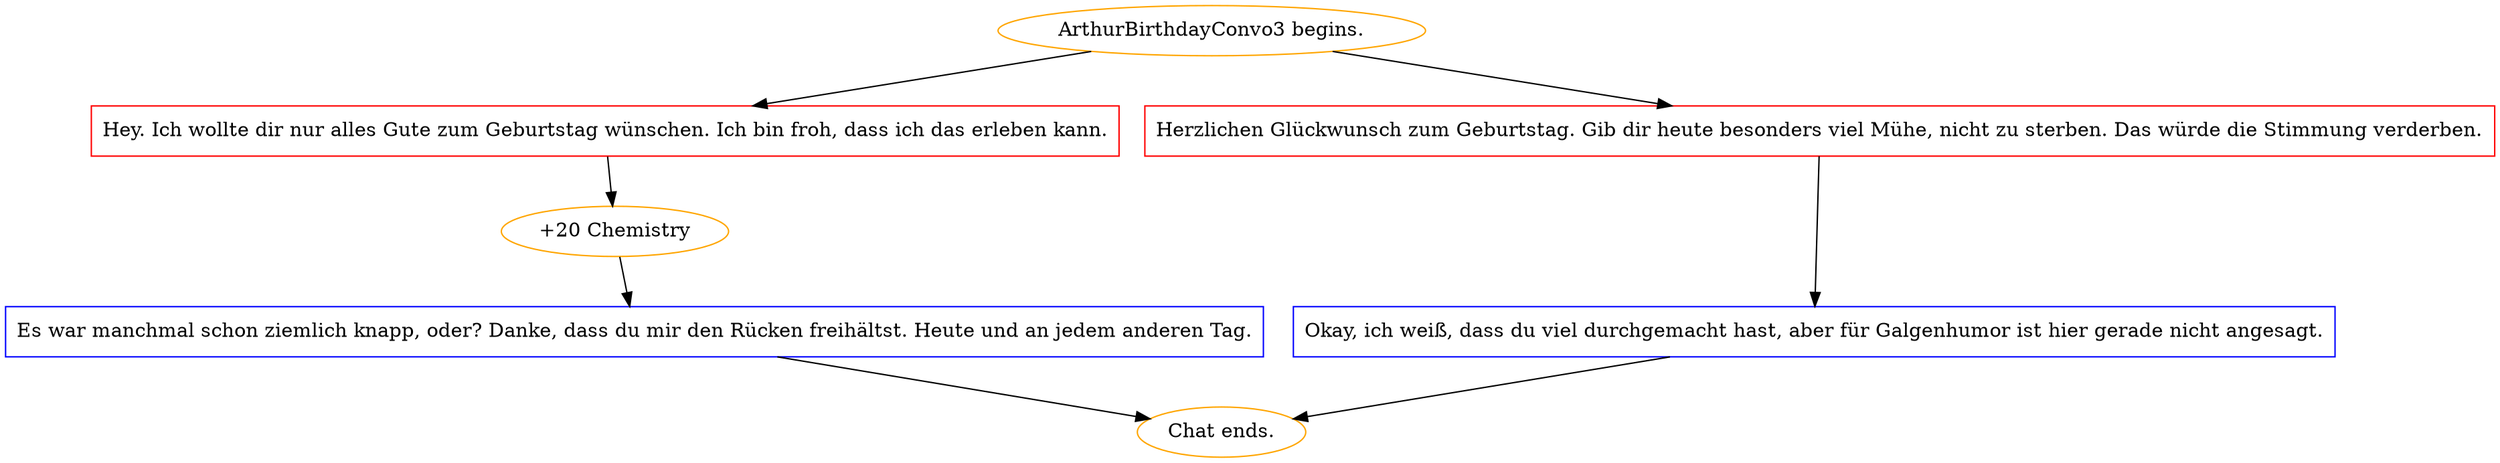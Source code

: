 digraph {
	"ArthurBirthdayConvo3 begins." [color=orange];
		"ArthurBirthdayConvo3 begins." -> j2246679138;
		"ArthurBirthdayConvo3 begins." -> j3871632717;
	j2246679138 [label="Hey. Ich wollte dir nur alles Gute zum Geburtstag wünschen. Ich bin froh, dass ich das erleben kann.",shape=box,color=red];
		j2246679138 -> j916901742;
	j3871632717 [label="Herzlichen Glückwunsch zum Geburtstag. Gib dir heute besonders viel Mühe, nicht zu sterben. Das würde die Stimmung verderben.",shape=box,color=red];
		j3871632717 -> j1699148138;
	j916901742 [label="+20 Chemistry",color=orange];
		j916901742 -> j3538790715;
	j1699148138 [label="Okay, ich weiß, dass du viel durchgemacht hast, aber für Galgenhumor ist hier gerade nicht angesagt.",shape=box,color=blue];
		j1699148138 -> "Chat ends.";
	j3538790715 [label="Es war manchmal schon ziemlich knapp, oder? Danke, dass du mir den Rücken freihältst. Heute und an jedem anderen Tag.",shape=box,color=blue];
		j3538790715 -> "Chat ends.";
	"Chat ends." [color=orange];
}